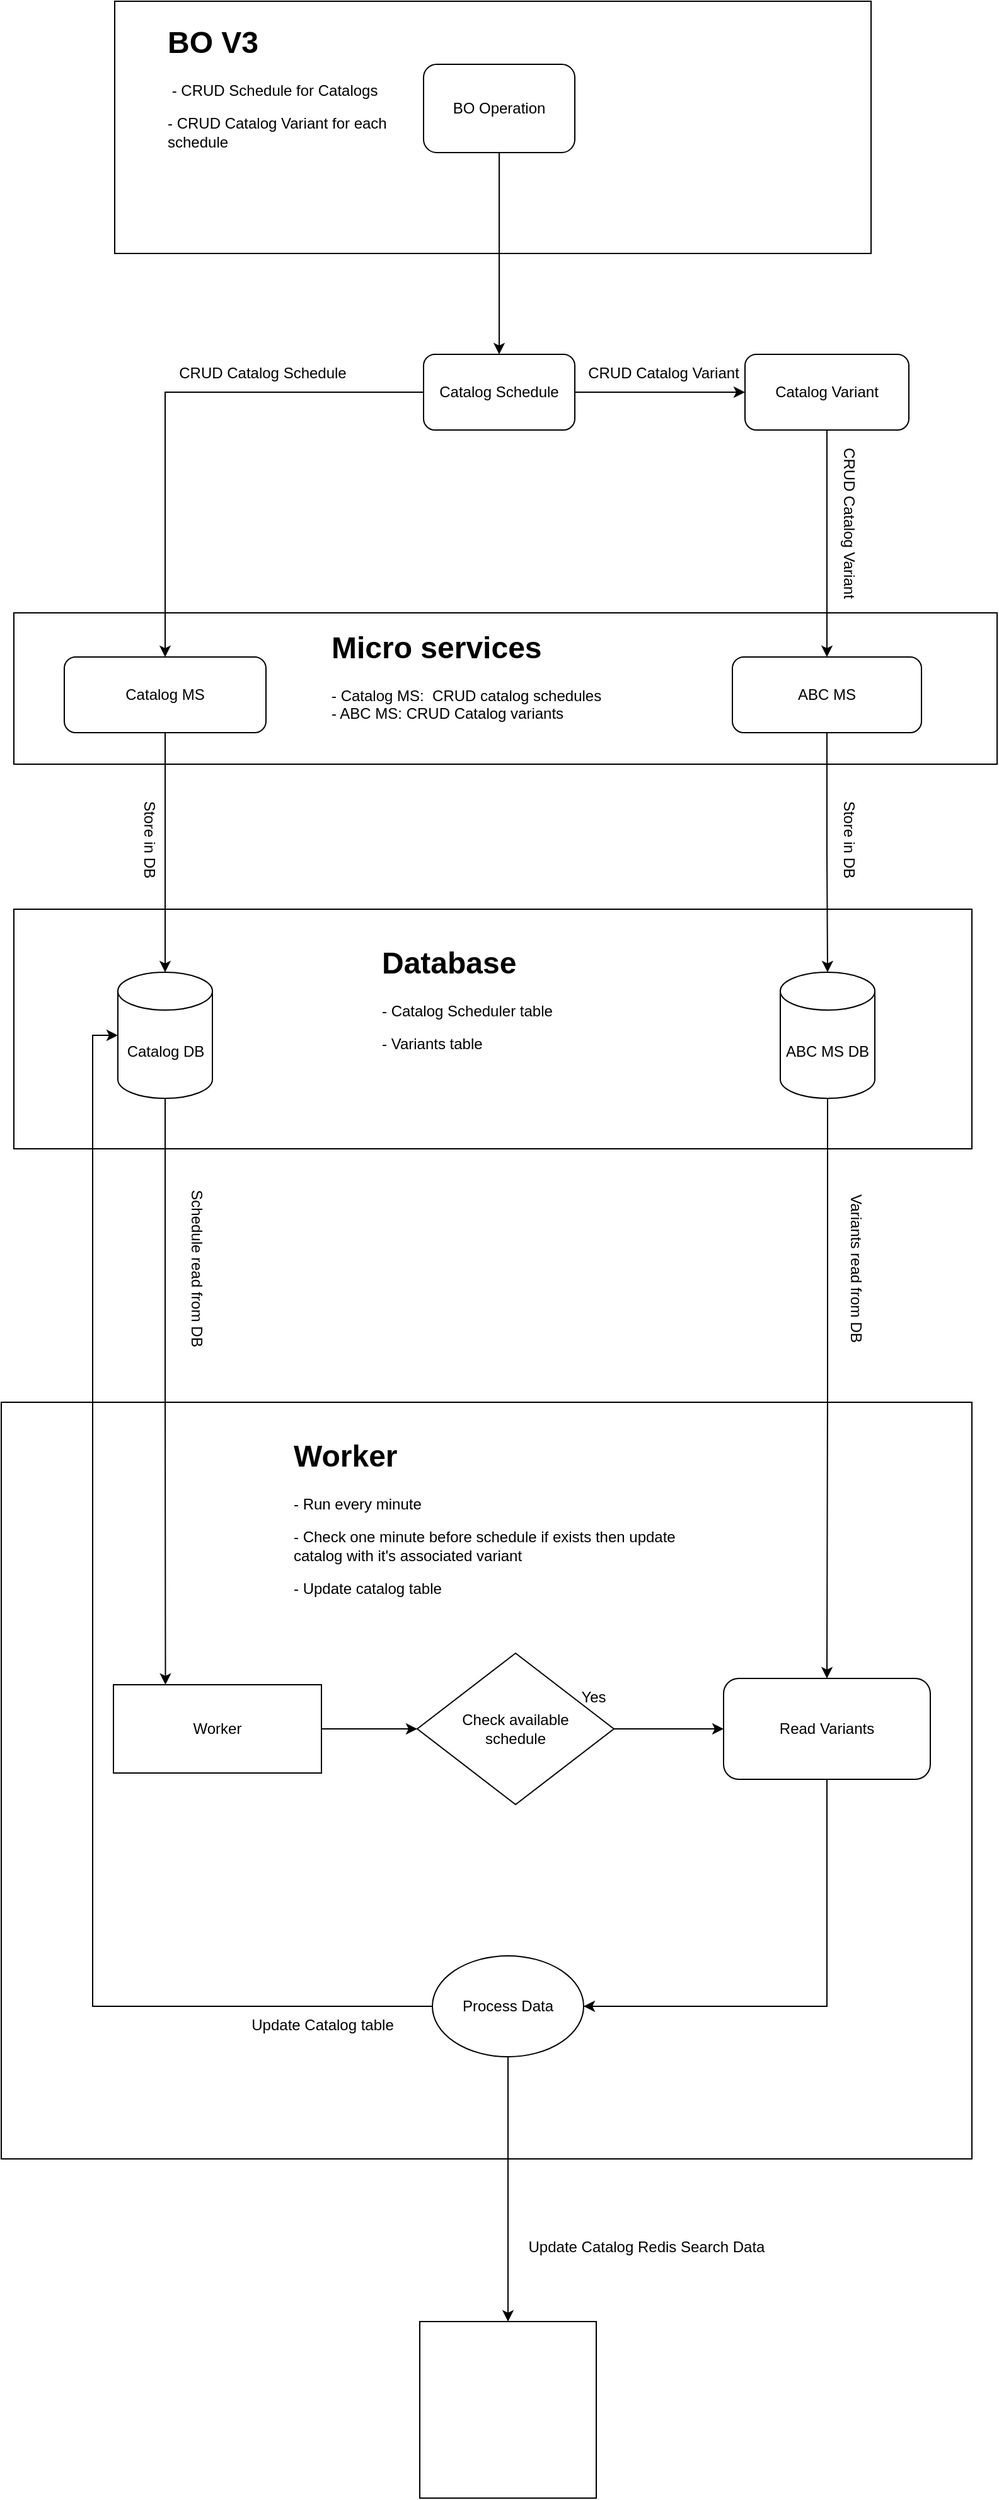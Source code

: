 <mxfile version="24.2.5" type="github">
  <diagram name="Page-1" id="RNRijZUeDcOZCEx71w1U">
    <mxGraphModel dx="1434" dy="710" grid="1" gridSize="10" guides="1" tooltips="1" connect="1" arrows="1" fold="1" page="1" pageScale="1" pageWidth="827" pageHeight="1169" math="0" shadow="0">
      <root>
        <mxCell id="0" />
        <mxCell id="1" parent="0" />
        <mxCell id="FrTzhy52Fvhy3odPYp_Q-80" value="" style="rounded=0;whiteSpace=wrap;html=1;" vertex="1" parent="1">
          <mxGeometry x="40" y="525" width="780" height="120" as="geometry" />
        </mxCell>
        <mxCell id="FrTzhy52Fvhy3odPYp_Q-54" value="" style="whiteSpace=wrap;html=1;aspect=fixed;" vertex="1" parent="1">
          <mxGeometry x="362" y="1880" width="140" height="140" as="geometry" />
        </mxCell>
        <mxCell id="FrTzhy52Fvhy3odPYp_Q-47" value="" style="rounded=0;whiteSpace=wrap;html=1;" vertex="1" parent="1">
          <mxGeometry x="40" y="760" width="760" height="190" as="geometry" />
        </mxCell>
        <mxCell id="FrTzhy52Fvhy3odPYp_Q-3" value="" style="rounded=0;whiteSpace=wrap;html=1;" vertex="1" parent="1">
          <mxGeometry x="120" y="40" width="600" height="200" as="geometry" />
        </mxCell>
        <mxCell id="FrTzhy52Fvhy3odPYp_Q-4" value="&lt;h1 style=&quot;margin-top: 0px;&quot;&gt;BO V3&lt;/h1&gt;&lt;p&gt;&amp;nbsp;- CRUD Schedule for Catalogs&lt;/p&gt;&lt;p&gt;- CRUD Catalog Variant for each schedule&lt;/p&gt;" style="text;html=1;whiteSpace=wrap;overflow=hidden;rounded=0;" vertex="1" parent="1">
          <mxGeometry x="160" y="52" width="180" height="120" as="geometry" />
        </mxCell>
        <mxCell id="FrTzhy52Fvhy3odPYp_Q-13" style="edgeStyle=orthogonalEdgeStyle;rounded=0;orthogonalLoop=1;jettySize=auto;html=1;exitX=0;exitY=0.5;exitDx=0;exitDy=0;entryX=0.5;entryY=0;entryDx=0;entryDy=0;" edge="1" parent="1" source="FrTzhy52Fvhy3odPYp_Q-6" target="FrTzhy52Fvhy3odPYp_Q-12">
          <mxGeometry relative="1" as="geometry" />
        </mxCell>
        <mxCell id="FrTzhy52Fvhy3odPYp_Q-61" style="edgeStyle=orthogonalEdgeStyle;rounded=0;orthogonalLoop=1;jettySize=auto;html=1;exitX=1;exitY=0.5;exitDx=0;exitDy=0;" edge="1" parent="1" source="FrTzhy52Fvhy3odPYp_Q-6" target="FrTzhy52Fvhy3odPYp_Q-10">
          <mxGeometry relative="1" as="geometry" />
        </mxCell>
        <mxCell id="FrTzhy52Fvhy3odPYp_Q-6" value="Catalog Schedule" style="rounded=1;whiteSpace=wrap;html=1;" vertex="1" parent="1">
          <mxGeometry x="365" y="320" width="120" height="60" as="geometry" />
        </mxCell>
        <mxCell id="FrTzhy52Fvhy3odPYp_Q-63" style="edgeStyle=orthogonalEdgeStyle;rounded=0;orthogonalLoop=1;jettySize=auto;html=1;exitX=0.5;exitY=1;exitDx=0;exitDy=0;entryX=0.5;entryY=0;entryDx=0;entryDy=0;" edge="1" parent="1" source="FrTzhy52Fvhy3odPYp_Q-10" target="FrTzhy52Fvhy3odPYp_Q-14">
          <mxGeometry relative="1" as="geometry" />
        </mxCell>
        <mxCell id="FrTzhy52Fvhy3odPYp_Q-10" value="Catalog Variant" style="rounded=1;whiteSpace=wrap;html=1;" vertex="1" parent="1">
          <mxGeometry x="620" y="320" width="130" height="60" as="geometry" />
        </mxCell>
        <mxCell id="FrTzhy52Fvhy3odPYp_Q-12" value="Catalog MS" style="rounded=1;whiteSpace=wrap;html=1;" vertex="1" parent="1">
          <mxGeometry x="80" y="560" width="160" height="60" as="geometry" />
        </mxCell>
        <mxCell id="FrTzhy52Fvhy3odPYp_Q-14" value="ABC MS" style="rounded=1;whiteSpace=wrap;html=1;" vertex="1" parent="1">
          <mxGeometry x="610" y="560" width="150" height="60" as="geometry" />
        </mxCell>
        <mxCell id="FrTzhy52Fvhy3odPYp_Q-16" value="Catalog DB" style="shape=cylinder3;whiteSpace=wrap;html=1;boundedLbl=1;backgroundOutline=1;size=15;" vertex="1" parent="1">
          <mxGeometry x="122.5" y="810" width="75" height="100" as="geometry" />
        </mxCell>
        <mxCell id="FrTzhy52Fvhy3odPYp_Q-18" value="ABC MS DB" style="shape=cylinder3;whiteSpace=wrap;html=1;boundedLbl=1;backgroundOutline=1;size=15;" vertex="1" parent="1">
          <mxGeometry x="648" y="810" width="75" height="100" as="geometry" />
        </mxCell>
        <mxCell id="FrTzhy52Fvhy3odPYp_Q-19" style="edgeStyle=orthogonalEdgeStyle;rounded=0;orthogonalLoop=1;jettySize=auto;html=1;exitX=0.5;exitY=1;exitDx=0;exitDy=0;entryX=0.5;entryY=0;entryDx=0;entryDy=0;entryPerimeter=0;" edge="1" parent="1" source="FrTzhy52Fvhy3odPYp_Q-14" target="FrTzhy52Fvhy3odPYp_Q-18">
          <mxGeometry relative="1" as="geometry" />
        </mxCell>
        <mxCell id="FrTzhy52Fvhy3odPYp_Q-20" value="" style="rounded=0;whiteSpace=wrap;html=1;" vertex="1" parent="1">
          <mxGeometry x="30" y="1151" width="770" height="600" as="geometry" />
        </mxCell>
        <mxCell id="FrTzhy52Fvhy3odPYp_Q-21" value="&lt;h1 style=&quot;margin-top: 0px;&quot;&gt;Worker&lt;/h1&gt;&lt;p&gt;- Run every minute&lt;/p&gt;&lt;p&gt;- Check one minute before schedule if exists then update catalog with it&#39;s associated variant&lt;/p&gt;&lt;p&gt;- Update catalog table&lt;/p&gt;&lt;p&gt;- Update catalog redis search&amp;nbsp;&lt;/p&gt;" style="text;html=1;whiteSpace=wrap;overflow=hidden;rounded=0;" vertex="1" parent="1">
          <mxGeometry x="260" y="1173" width="330" height="140" as="geometry" />
        </mxCell>
        <mxCell id="FrTzhy52Fvhy3odPYp_Q-33" style="edgeStyle=orthogonalEdgeStyle;rounded=0;orthogonalLoop=1;jettySize=auto;html=1;exitX=1;exitY=0.5;exitDx=0;exitDy=0;" edge="1" parent="1" source="FrTzhy52Fvhy3odPYp_Q-25" target="FrTzhy52Fvhy3odPYp_Q-31">
          <mxGeometry relative="1" as="geometry" />
        </mxCell>
        <mxCell id="FrTzhy52Fvhy3odPYp_Q-25" value="Check available&lt;div&gt;schedule&lt;/div&gt;" style="rhombus;whiteSpace=wrap;html=1;" vertex="1" parent="1">
          <mxGeometry x="360" y="1350" width="156" height="120" as="geometry" />
        </mxCell>
        <mxCell id="FrTzhy52Fvhy3odPYp_Q-34" style="edgeStyle=orthogonalEdgeStyle;rounded=0;orthogonalLoop=1;jettySize=auto;html=1;exitX=1;exitY=0.5;exitDx=0;exitDy=0;" edge="1" parent="1" source="FrTzhy52Fvhy3odPYp_Q-27" target="FrTzhy52Fvhy3odPYp_Q-25">
          <mxGeometry relative="1" as="geometry" />
        </mxCell>
        <mxCell id="FrTzhy52Fvhy3odPYp_Q-27" value="Worker" style="rounded=0;whiteSpace=wrap;html=1;" vertex="1" parent="1">
          <mxGeometry x="119" y="1375" width="165" height="70" as="geometry" />
        </mxCell>
        <mxCell id="FrTzhy52Fvhy3odPYp_Q-85" style="edgeStyle=orthogonalEdgeStyle;rounded=0;orthogonalLoop=1;jettySize=auto;html=1;exitX=0.5;exitY=1;exitDx=0;exitDy=0;entryX=1;entryY=0.5;entryDx=0;entryDy=0;" edge="1" parent="1" source="FrTzhy52Fvhy3odPYp_Q-31" target="FrTzhy52Fvhy3odPYp_Q-37">
          <mxGeometry relative="1" as="geometry" />
        </mxCell>
        <mxCell id="FrTzhy52Fvhy3odPYp_Q-31" value="Read Variants" style="rounded=1;whiteSpace=wrap;html=1;" vertex="1" parent="1">
          <mxGeometry x="603" y="1370" width="164" height="80" as="geometry" />
        </mxCell>
        <mxCell id="FrTzhy52Fvhy3odPYp_Q-36" value="Yes" style="text;html=1;align=center;verticalAlign=middle;whiteSpace=wrap;rounded=0;" vertex="1" parent="1">
          <mxGeometry x="470" y="1370" width="60" height="30" as="geometry" />
        </mxCell>
        <mxCell id="FrTzhy52Fvhy3odPYp_Q-55" style="edgeStyle=orthogonalEdgeStyle;rounded=0;orthogonalLoop=1;jettySize=auto;html=1;exitX=0.5;exitY=1;exitDx=0;exitDy=0;entryX=0.5;entryY=0;entryDx=0;entryDy=0;" edge="1" parent="1" source="FrTzhy52Fvhy3odPYp_Q-37" target="FrTzhy52Fvhy3odPYp_Q-54">
          <mxGeometry relative="1" as="geometry" />
        </mxCell>
        <mxCell id="FrTzhy52Fvhy3odPYp_Q-37" value="Process Data" style="ellipse;whiteSpace=wrap;html=1;" vertex="1" parent="1">
          <mxGeometry x="372" y="1590" width="120" height="80" as="geometry" />
        </mxCell>
        <mxCell id="FrTzhy52Fvhy3odPYp_Q-52" value="Update Catalog table" style="text;html=1;align=center;verticalAlign=middle;whiteSpace=wrap;rounded=0;" vertex="1" parent="1">
          <mxGeometry x="220" y="1630" width="130" height="30" as="geometry" />
        </mxCell>
        <mxCell id="FrTzhy52Fvhy3odPYp_Q-53" value="" style="shape=image;verticalLabelPosition=bottom;labelBackgroundColor=default;verticalAlign=top;aspect=fixed;imageAspect=0;image=https://cdn4.iconfinder.com/data/icons/redis-2/1451/Untitled-2-512.png;" vertex="1" parent="1">
          <mxGeometry x="372" y="1889" width="120" height="120" as="geometry" />
        </mxCell>
        <mxCell id="FrTzhy52Fvhy3odPYp_Q-56" value="Update Catalog Redis Search Data" style="text;html=1;align=center;verticalAlign=middle;whiteSpace=wrap;rounded=0;rotation=0;" vertex="1" parent="1">
          <mxGeometry x="440" y="1815.5" width="204" height="10" as="geometry" />
        </mxCell>
        <mxCell id="FrTzhy52Fvhy3odPYp_Q-58" value="&lt;h1 style=&quot;margin-top: 0px;&quot;&gt;Database&lt;/h1&gt;&lt;p&gt;- Catalog Scheduler table&lt;/p&gt;&lt;p&gt;- Variants table&lt;/p&gt;" style="text;html=1;whiteSpace=wrap;overflow=hidden;rounded=0;" vertex="1" parent="1">
          <mxGeometry x="330" y="782" width="180" height="120" as="geometry" />
        </mxCell>
        <mxCell id="FrTzhy52Fvhy3odPYp_Q-60" style="edgeStyle=orthogonalEdgeStyle;rounded=0;orthogonalLoop=1;jettySize=auto;html=1;exitX=0.5;exitY=1;exitDx=0;exitDy=0;" edge="1" parent="1" source="FrTzhy52Fvhy3odPYp_Q-59" target="FrTzhy52Fvhy3odPYp_Q-6">
          <mxGeometry relative="1" as="geometry" />
        </mxCell>
        <mxCell id="FrTzhy52Fvhy3odPYp_Q-59" value="BO Operation" style="rounded=1;whiteSpace=wrap;html=1;" vertex="1" parent="1">
          <mxGeometry x="365" y="90" width="120" height="70" as="geometry" />
        </mxCell>
        <mxCell id="FrTzhy52Fvhy3odPYp_Q-65" style="edgeStyle=orthogonalEdgeStyle;rounded=0;orthogonalLoop=1;jettySize=auto;html=1;exitX=0.5;exitY=1;exitDx=0;exitDy=0;entryX=0.5;entryY=0;entryDx=0;entryDy=0;entryPerimeter=0;" edge="1" parent="1" source="FrTzhy52Fvhy3odPYp_Q-12" target="FrTzhy52Fvhy3odPYp_Q-16">
          <mxGeometry relative="1" as="geometry" />
        </mxCell>
        <mxCell id="FrTzhy52Fvhy3odPYp_Q-71" value="CRUD Catalog Schedule" style="text;html=1;align=center;verticalAlign=middle;whiteSpace=wrap;rounded=0;" vertex="1" parent="1">
          <mxGeometry x="165" y="320" width="145" height="30" as="geometry" />
        </mxCell>
        <mxCell id="FrTzhy52Fvhy3odPYp_Q-72" value="CRUD Catalog Variant" style="text;html=1;align=center;verticalAlign=middle;whiteSpace=wrap;rounded=0;" vertex="1" parent="1">
          <mxGeometry x="483" y="320" width="145" height="30" as="geometry" />
        </mxCell>
        <mxCell id="FrTzhy52Fvhy3odPYp_Q-74" value="CRUD Catalog Variant" style="text;html=1;align=center;verticalAlign=middle;whiteSpace=wrap;rounded=0;rotation=90;" vertex="1" parent="1">
          <mxGeometry x="630" y="439" width="145" height="30" as="geometry" />
        </mxCell>
        <mxCell id="FrTzhy52Fvhy3odPYp_Q-75" value="Store in DB" style="text;html=1;align=center;verticalAlign=middle;whiteSpace=wrap;rounded=0;rotation=90;" vertex="1" parent="1">
          <mxGeometry x="105" y="690" width="85" height="30" as="geometry" />
        </mxCell>
        <mxCell id="FrTzhy52Fvhy3odPYp_Q-76" value="Store in DB" style="text;html=1;align=center;verticalAlign=middle;whiteSpace=wrap;rounded=0;rotation=90;" vertex="1" parent="1">
          <mxGeometry x="660" y="690" width="85" height="30" as="geometry" />
        </mxCell>
        <mxCell id="FrTzhy52Fvhy3odPYp_Q-77" value="Schedule read from DB" style="text;html=1;align=center;verticalAlign=middle;whiteSpace=wrap;rounded=0;rotation=90;" vertex="1" parent="1">
          <mxGeometry x="105" y="1030" width="160" height="30" as="geometry" />
        </mxCell>
        <mxCell id="FrTzhy52Fvhy3odPYp_Q-79" value="Variants read from DB" style="text;html=1;align=center;verticalAlign=middle;whiteSpace=wrap;rounded=0;rotation=90;" vertex="1" parent="1">
          <mxGeometry x="628" y="1030" width="160" height="30" as="geometry" />
        </mxCell>
        <mxCell id="FrTzhy52Fvhy3odPYp_Q-81" value="&lt;h1 style=&quot;margin-top: 0px;&quot;&gt;Micro services&lt;/h1&gt;&lt;div&gt;- Catalog MS:&amp;nbsp; CRUD catalog schedules&lt;/div&gt;&lt;div&gt;- ABC MS: CRUD Catalog variants&lt;/div&gt;" style="text;html=1;whiteSpace=wrap;overflow=hidden;rounded=0;" vertex="1" parent="1">
          <mxGeometry x="290" y="532" width="225" height="120" as="geometry" />
        </mxCell>
        <mxCell id="FrTzhy52Fvhy3odPYp_Q-82" style="edgeStyle=orthogonalEdgeStyle;rounded=0;orthogonalLoop=1;jettySize=auto;html=1;exitX=0.5;exitY=1;exitDx=0;exitDy=0;exitPerimeter=0;entryX=0.5;entryY=0;entryDx=0;entryDy=0;" edge="1" parent="1" source="FrTzhy52Fvhy3odPYp_Q-18" target="FrTzhy52Fvhy3odPYp_Q-31">
          <mxGeometry relative="1" as="geometry" />
        </mxCell>
        <mxCell id="FrTzhy52Fvhy3odPYp_Q-83" style="edgeStyle=orthogonalEdgeStyle;rounded=0;orthogonalLoop=1;jettySize=auto;html=1;exitX=0;exitY=0.5;exitDx=0;exitDy=0;entryX=0;entryY=0.5;entryDx=0;entryDy=0;entryPerimeter=0;" edge="1" parent="1" source="FrTzhy52Fvhy3odPYp_Q-37" target="FrTzhy52Fvhy3odPYp_Q-16">
          <mxGeometry relative="1" as="geometry" />
        </mxCell>
        <mxCell id="FrTzhy52Fvhy3odPYp_Q-84" style="edgeStyle=orthogonalEdgeStyle;rounded=0;orthogonalLoop=1;jettySize=auto;html=1;exitX=0.5;exitY=1;exitDx=0;exitDy=0;exitPerimeter=0;entryX=0.25;entryY=0;entryDx=0;entryDy=0;" edge="1" parent="1" source="FrTzhy52Fvhy3odPYp_Q-16" target="FrTzhy52Fvhy3odPYp_Q-27">
          <mxGeometry relative="1" as="geometry" />
        </mxCell>
      </root>
    </mxGraphModel>
  </diagram>
</mxfile>
